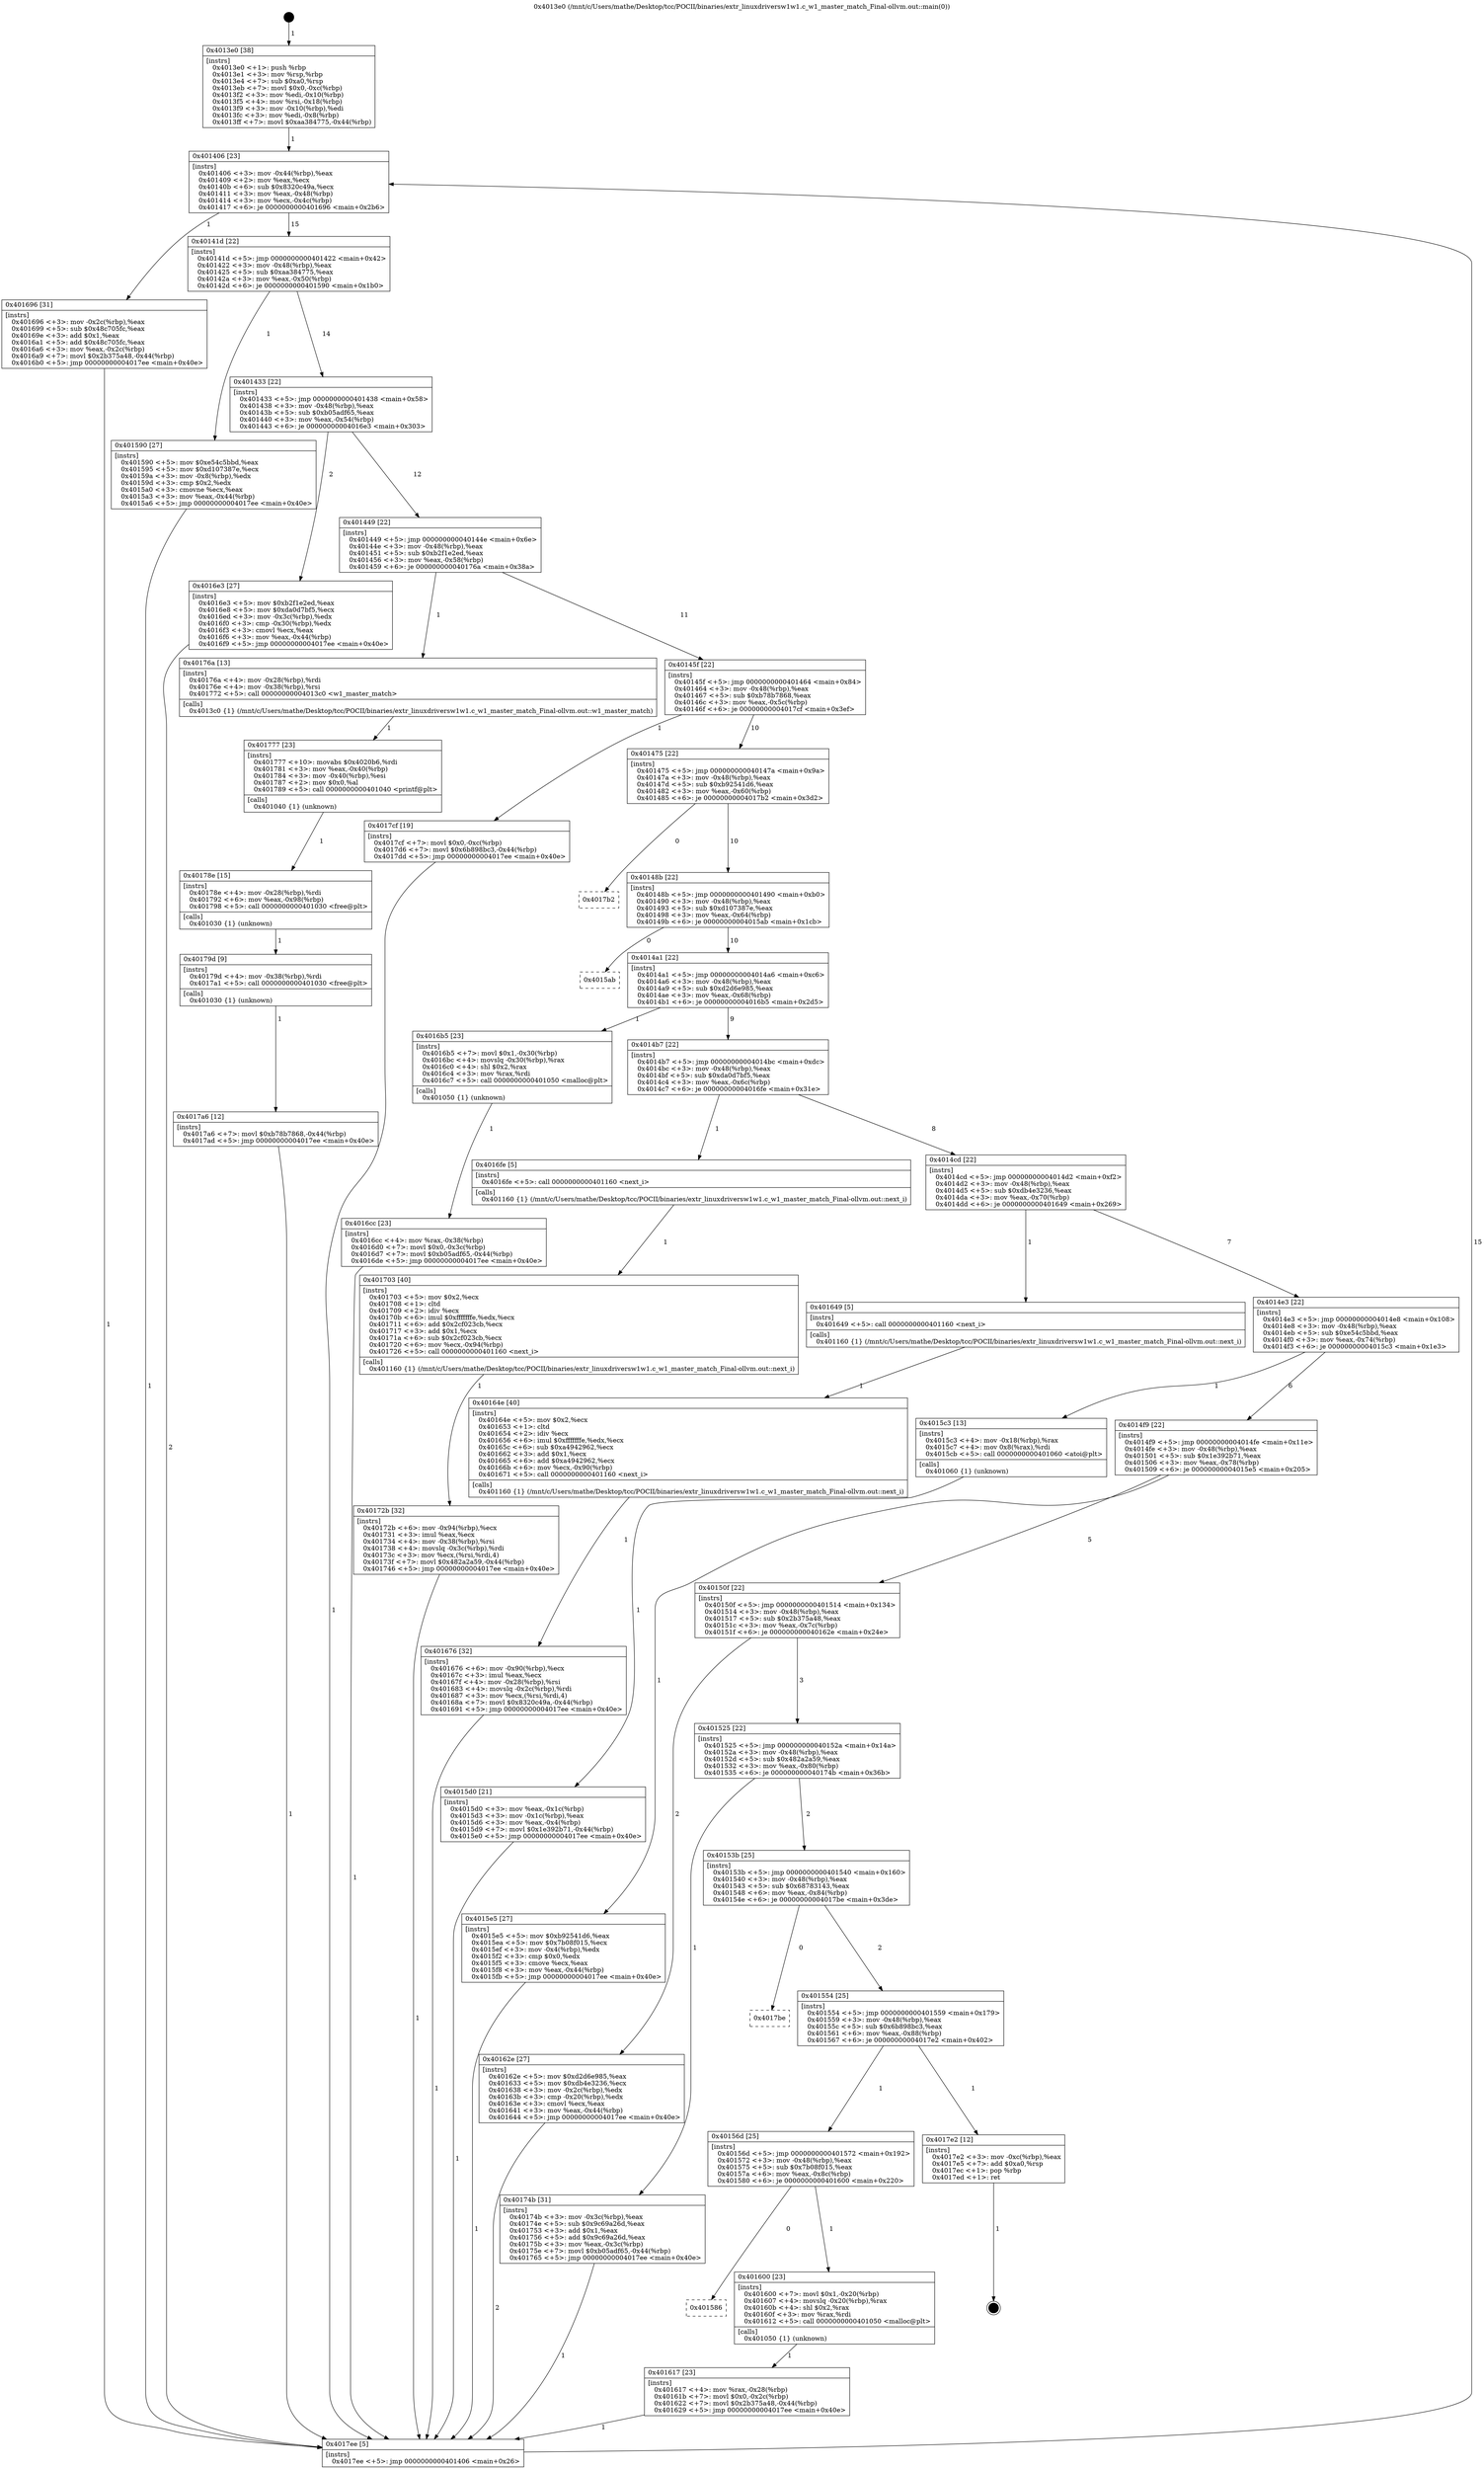 digraph "0x4013e0" {
  label = "0x4013e0 (/mnt/c/Users/mathe/Desktop/tcc/POCII/binaries/extr_linuxdriversw1w1.c_w1_master_match_Final-ollvm.out::main(0))"
  labelloc = "t"
  node[shape=record]

  Entry [label="",width=0.3,height=0.3,shape=circle,fillcolor=black,style=filled]
  "0x401406" [label="{
     0x401406 [23]\l
     | [instrs]\l
     &nbsp;&nbsp;0x401406 \<+3\>: mov -0x44(%rbp),%eax\l
     &nbsp;&nbsp;0x401409 \<+2\>: mov %eax,%ecx\l
     &nbsp;&nbsp;0x40140b \<+6\>: sub $0x8320c49a,%ecx\l
     &nbsp;&nbsp;0x401411 \<+3\>: mov %eax,-0x48(%rbp)\l
     &nbsp;&nbsp;0x401414 \<+3\>: mov %ecx,-0x4c(%rbp)\l
     &nbsp;&nbsp;0x401417 \<+6\>: je 0000000000401696 \<main+0x2b6\>\l
  }"]
  "0x401696" [label="{
     0x401696 [31]\l
     | [instrs]\l
     &nbsp;&nbsp;0x401696 \<+3\>: mov -0x2c(%rbp),%eax\l
     &nbsp;&nbsp;0x401699 \<+5\>: sub $0x48c705fc,%eax\l
     &nbsp;&nbsp;0x40169e \<+3\>: add $0x1,%eax\l
     &nbsp;&nbsp;0x4016a1 \<+5\>: add $0x48c705fc,%eax\l
     &nbsp;&nbsp;0x4016a6 \<+3\>: mov %eax,-0x2c(%rbp)\l
     &nbsp;&nbsp;0x4016a9 \<+7\>: movl $0x2b375a48,-0x44(%rbp)\l
     &nbsp;&nbsp;0x4016b0 \<+5\>: jmp 00000000004017ee \<main+0x40e\>\l
  }"]
  "0x40141d" [label="{
     0x40141d [22]\l
     | [instrs]\l
     &nbsp;&nbsp;0x40141d \<+5\>: jmp 0000000000401422 \<main+0x42\>\l
     &nbsp;&nbsp;0x401422 \<+3\>: mov -0x48(%rbp),%eax\l
     &nbsp;&nbsp;0x401425 \<+5\>: sub $0xaa384775,%eax\l
     &nbsp;&nbsp;0x40142a \<+3\>: mov %eax,-0x50(%rbp)\l
     &nbsp;&nbsp;0x40142d \<+6\>: je 0000000000401590 \<main+0x1b0\>\l
  }"]
  Exit [label="",width=0.3,height=0.3,shape=circle,fillcolor=black,style=filled,peripheries=2]
  "0x401590" [label="{
     0x401590 [27]\l
     | [instrs]\l
     &nbsp;&nbsp;0x401590 \<+5\>: mov $0xe54c5bbd,%eax\l
     &nbsp;&nbsp;0x401595 \<+5\>: mov $0xd107387e,%ecx\l
     &nbsp;&nbsp;0x40159a \<+3\>: mov -0x8(%rbp),%edx\l
     &nbsp;&nbsp;0x40159d \<+3\>: cmp $0x2,%edx\l
     &nbsp;&nbsp;0x4015a0 \<+3\>: cmovne %ecx,%eax\l
     &nbsp;&nbsp;0x4015a3 \<+3\>: mov %eax,-0x44(%rbp)\l
     &nbsp;&nbsp;0x4015a6 \<+5\>: jmp 00000000004017ee \<main+0x40e\>\l
  }"]
  "0x401433" [label="{
     0x401433 [22]\l
     | [instrs]\l
     &nbsp;&nbsp;0x401433 \<+5\>: jmp 0000000000401438 \<main+0x58\>\l
     &nbsp;&nbsp;0x401438 \<+3\>: mov -0x48(%rbp),%eax\l
     &nbsp;&nbsp;0x40143b \<+5\>: sub $0xb05adf65,%eax\l
     &nbsp;&nbsp;0x401440 \<+3\>: mov %eax,-0x54(%rbp)\l
     &nbsp;&nbsp;0x401443 \<+6\>: je 00000000004016e3 \<main+0x303\>\l
  }"]
  "0x4017ee" [label="{
     0x4017ee [5]\l
     | [instrs]\l
     &nbsp;&nbsp;0x4017ee \<+5\>: jmp 0000000000401406 \<main+0x26\>\l
  }"]
  "0x4013e0" [label="{
     0x4013e0 [38]\l
     | [instrs]\l
     &nbsp;&nbsp;0x4013e0 \<+1\>: push %rbp\l
     &nbsp;&nbsp;0x4013e1 \<+3\>: mov %rsp,%rbp\l
     &nbsp;&nbsp;0x4013e4 \<+7\>: sub $0xa0,%rsp\l
     &nbsp;&nbsp;0x4013eb \<+7\>: movl $0x0,-0xc(%rbp)\l
     &nbsp;&nbsp;0x4013f2 \<+3\>: mov %edi,-0x10(%rbp)\l
     &nbsp;&nbsp;0x4013f5 \<+4\>: mov %rsi,-0x18(%rbp)\l
     &nbsp;&nbsp;0x4013f9 \<+3\>: mov -0x10(%rbp),%edi\l
     &nbsp;&nbsp;0x4013fc \<+3\>: mov %edi,-0x8(%rbp)\l
     &nbsp;&nbsp;0x4013ff \<+7\>: movl $0xaa384775,-0x44(%rbp)\l
  }"]
  "0x4017a6" [label="{
     0x4017a6 [12]\l
     | [instrs]\l
     &nbsp;&nbsp;0x4017a6 \<+7\>: movl $0xb78b7868,-0x44(%rbp)\l
     &nbsp;&nbsp;0x4017ad \<+5\>: jmp 00000000004017ee \<main+0x40e\>\l
  }"]
  "0x4016e3" [label="{
     0x4016e3 [27]\l
     | [instrs]\l
     &nbsp;&nbsp;0x4016e3 \<+5\>: mov $0xb2f1e2ed,%eax\l
     &nbsp;&nbsp;0x4016e8 \<+5\>: mov $0xda0d7bf5,%ecx\l
     &nbsp;&nbsp;0x4016ed \<+3\>: mov -0x3c(%rbp),%edx\l
     &nbsp;&nbsp;0x4016f0 \<+3\>: cmp -0x30(%rbp),%edx\l
     &nbsp;&nbsp;0x4016f3 \<+3\>: cmovl %ecx,%eax\l
     &nbsp;&nbsp;0x4016f6 \<+3\>: mov %eax,-0x44(%rbp)\l
     &nbsp;&nbsp;0x4016f9 \<+5\>: jmp 00000000004017ee \<main+0x40e\>\l
  }"]
  "0x401449" [label="{
     0x401449 [22]\l
     | [instrs]\l
     &nbsp;&nbsp;0x401449 \<+5\>: jmp 000000000040144e \<main+0x6e\>\l
     &nbsp;&nbsp;0x40144e \<+3\>: mov -0x48(%rbp),%eax\l
     &nbsp;&nbsp;0x401451 \<+5\>: sub $0xb2f1e2ed,%eax\l
     &nbsp;&nbsp;0x401456 \<+3\>: mov %eax,-0x58(%rbp)\l
     &nbsp;&nbsp;0x401459 \<+6\>: je 000000000040176a \<main+0x38a\>\l
  }"]
  "0x40179d" [label="{
     0x40179d [9]\l
     | [instrs]\l
     &nbsp;&nbsp;0x40179d \<+4\>: mov -0x38(%rbp),%rdi\l
     &nbsp;&nbsp;0x4017a1 \<+5\>: call 0000000000401030 \<free@plt\>\l
     | [calls]\l
     &nbsp;&nbsp;0x401030 \{1\} (unknown)\l
  }"]
  "0x40176a" [label="{
     0x40176a [13]\l
     | [instrs]\l
     &nbsp;&nbsp;0x40176a \<+4\>: mov -0x28(%rbp),%rdi\l
     &nbsp;&nbsp;0x40176e \<+4\>: mov -0x38(%rbp),%rsi\l
     &nbsp;&nbsp;0x401772 \<+5\>: call 00000000004013c0 \<w1_master_match\>\l
     | [calls]\l
     &nbsp;&nbsp;0x4013c0 \{1\} (/mnt/c/Users/mathe/Desktop/tcc/POCII/binaries/extr_linuxdriversw1w1.c_w1_master_match_Final-ollvm.out::w1_master_match)\l
  }"]
  "0x40145f" [label="{
     0x40145f [22]\l
     | [instrs]\l
     &nbsp;&nbsp;0x40145f \<+5\>: jmp 0000000000401464 \<main+0x84\>\l
     &nbsp;&nbsp;0x401464 \<+3\>: mov -0x48(%rbp),%eax\l
     &nbsp;&nbsp;0x401467 \<+5\>: sub $0xb78b7868,%eax\l
     &nbsp;&nbsp;0x40146c \<+3\>: mov %eax,-0x5c(%rbp)\l
     &nbsp;&nbsp;0x40146f \<+6\>: je 00000000004017cf \<main+0x3ef\>\l
  }"]
  "0x40178e" [label="{
     0x40178e [15]\l
     | [instrs]\l
     &nbsp;&nbsp;0x40178e \<+4\>: mov -0x28(%rbp),%rdi\l
     &nbsp;&nbsp;0x401792 \<+6\>: mov %eax,-0x98(%rbp)\l
     &nbsp;&nbsp;0x401798 \<+5\>: call 0000000000401030 \<free@plt\>\l
     | [calls]\l
     &nbsp;&nbsp;0x401030 \{1\} (unknown)\l
  }"]
  "0x4017cf" [label="{
     0x4017cf [19]\l
     | [instrs]\l
     &nbsp;&nbsp;0x4017cf \<+7\>: movl $0x0,-0xc(%rbp)\l
     &nbsp;&nbsp;0x4017d6 \<+7\>: movl $0x6b898bc3,-0x44(%rbp)\l
     &nbsp;&nbsp;0x4017dd \<+5\>: jmp 00000000004017ee \<main+0x40e\>\l
  }"]
  "0x401475" [label="{
     0x401475 [22]\l
     | [instrs]\l
     &nbsp;&nbsp;0x401475 \<+5\>: jmp 000000000040147a \<main+0x9a\>\l
     &nbsp;&nbsp;0x40147a \<+3\>: mov -0x48(%rbp),%eax\l
     &nbsp;&nbsp;0x40147d \<+5\>: sub $0xb92541d6,%eax\l
     &nbsp;&nbsp;0x401482 \<+3\>: mov %eax,-0x60(%rbp)\l
     &nbsp;&nbsp;0x401485 \<+6\>: je 00000000004017b2 \<main+0x3d2\>\l
  }"]
  "0x401777" [label="{
     0x401777 [23]\l
     | [instrs]\l
     &nbsp;&nbsp;0x401777 \<+10\>: movabs $0x4020b6,%rdi\l
     &nbsp;&nbsp;0x401781 \<+3\>: mov %eax,-0x40(%rbp)\l
     &nbsp;&nbsp;0x401784 \<+3\>: mov -0x40(%rbp),%esi\l
     &nbsp;&nbsp;0x401787 \<+2\>: mov $0x0,%al\l
     &nbsp;&nbsp;0x401789 \<+5\>: call 0000000000401040 \<printf@plt\>\l
     | [calls]\l
     &nbsp;&nbsp;0x401040 \{1\} (unknown)\l
  }"]
  "0x4017b2" [label="{
     0x4017b2\l
  }", style=dashed]
  "0x40148b" [label="{
     0x40148b [22]\l
     | [instrs]\l
     &nbsp;&nbsp;0x40148b \<+5\>: jmp 0000000000401490 \<main+0xb0\>\l
     &nbsp;&nbsp;0x401490 \<+3\>: mov -0x48(%rbp),%eax\l
     &nbsp;&nbsp;0x401493 \<+5\>: sub $0xd107387e,%eax\l
     &nbsp;&nbsp;0x401498 \<+3\>: mov %eax,-0x64(%rbp)\l
     &nbsp;&nbsp;0x40149b \<+6\>: je 00000000004015ab \<main+0x1cb\>\l
  }"]
  "0x40172b" [label="{
     0x40172b [32]\l
     | [instrs]\l
     &nbsp;&nbsp;0x40172b \<+6\>: mov -0x94(%rbp),%ecx\l
     &nbsp;&nbsp;0x401731 \<+3\>: imul %eax,%ecx\l
     &nbsp;&nbsp;0x401734 \<+4\>: mov -0x38(%rbp),%rsi\l
     &nbsp;&nbsp;0x401738 \<+4\>: movslq -0x3c(%rbp),%rdi\l
     &nbsp;&nbsp;0x40173c \<+3\>: mov %ecx,(%rsi,%rdi,4)\l
     &nbsp;&nbsp;0x40173f \<+7\>: movl $0x482a2a59,-0x44(%rbp)\l
     &nbsp;&nbsp;0x401746 \<+5\>: jmp 00000000004017ee \<main+0x40e\>\l
  }"]
  "0x4015ab" [label="{
     0x4015ab\l
  }", style=dashed]
  "0x4014a1" [label="{
     0x4014a1 [22]\l
     | [instrs]\l
     &nbsp;&nbsp;0x4014a1 \<+5\>: jmp 00000000004014a6 \<main+0xc6\>\l
     &nbsp;&nbsp;0x4014a6 \<+3\>: mov -0x48(%rbp),%eax\l
     &nbsp;&nbsp;0x4014a9 \<+5\>: sub $0xd2d6e985,%eax\l
     &nbsp;&nbsp;0x4014ae \<+3\>: mov %eax,-0x68(%rbp)\l
     &nbsp;&nbsp;0x4014b1 \<+6\>: je 00000000004016b5 \<main+0x2d5\>\l
  }"]
  "0x401703" [label="{
     0x401703 [40]\l
     | [instrs]\l
     &nbsp;&nbsp;0x401703 \<+5\>: mov $0x2,%ecx\l
     &nbsp;&nbsp;0x401708 \<+1\>: cltd\l
     &nbsp;&nbsp;0x401709 \<+2\>: idiv %ecx\l
     &nbsp;&nbsp;0x40170b \<+6\>: imul $0xfffffffe,%edx,%ecx\l
     &nbsp;&nbsp;0x401711 \<+6\>: add $0x2cf023cb,%ecx\l
     &nbsp;&nbsp;0x401717 \<+3\>: add $0x1,%ecx\l
     &nbsp;&nbsp;0x40171a \<+6\>: sub $0x2cf023cb,%ecx\l
     &nbsp;&nbsp;0x401720 \<+6\>: mov %ecx,-0x94(%rbp)\l
     &nbsp;&nbsp;0x401726 \<+5\>: call 0000000000401160 \<next_i\>\l
     | [calls]\l
     &nbsp;&nbsp;0x401160 \{1\} (/mnt/c/Users/mathe/Desktop/tcc/POCII/binaries/extr_linuxdriversw1w1.c_w1_master_match_Final-ollvm.out::next_i)\l
  }"]
  "0x4016b5" [label="{
     0x4016b5 [23]\l
     | [instrs]\l
     &nbsp;&nbsp;0x4016b5 \<+7\>: movl $0x1,-0x30(%rbp)\l
     &nbsp;&nbsp;0x4016bc \<+4\>: movslq -0x30(%rbp),%rax\l
     &nbsp;&nbsp;0x4016c0 \<+4\>: shl $0x2,%rax\l
     &nbsp;&nbsp;0x4016c4 \<+3\>: mov %rax,%rdi\l
     &nbsp;&nbsp;0x4016c7 \<+5\>: call 0000000000401050 \<malloc@plt\>\l
     | [calls]\l
     &nbsp;&nbsp;0x401050 \{1\} (unknown)\l
  }"]
  "0x4014b7" [label="{
     0x4014b7 [22]\l
     | [instrs]\l
     &nbsp;&nbsp;0x4014b7 \<+5\>: jmp 00000000004014bc \<main+0xdc\>\l
     &nbsp;&nbsp;0x4014bc \<+3\>: mov -0x48(%rbp),%eax\l
     &nbsp;&nbsp;0x4014bf \<+5\>: sub $0xda0d7bf5,%eax\l
     &nbsp;&nbsp;0x4014c4 \<+3\>: mov %eax,-0x6c(%rbp)\l
     &nbsp;&nbsp;0x4014c7 \<+6\>: je 00000000004016fe \<main+0x31e\>\l
  }"]
  "0x4016cc" [label="{
     0x4016cc [23]\l
     | [instrs]\l
     &nbsp;&nbsp;0x4016cc \<+4\>: mov %rax,-0x38(%rbp)\l
     &nbsp;&nbsp;0x4016d0 \<+7\>: movl $0x0,-0x3c(%rbp)\l
     &nbsp;&nbsp;0x4016d7 \<+7\>: movl $0xb05adf65,-0x44(%rbp)\l
     &nbsp;&nbsp;0x4016de \<+5\>: jmp 00000000004017ee \<main+0x40e\>\l
  }"]
  "0x4016fe" [label="{
     0x4016fe [5]\l
     | [instrs]\l
     &nbsp;&nbsp;0x4016fe \<+5\>: call 0000000000401160 \<next_i\>\l
     | [calls]\l
     &nbsp;&nbsp;0x401160 \{1\} (/mnt/c/Users/mathe/Desktop/tcc/POCII/binaries/extr_linuxdriversw1w1.c_w1_master_match_Final-ollvm.out::next_i)\l
  }"]
  "0x4014cd" [label="{
     0x4014cd [22]\l
     | [instrs]\l
     &nbsp;&nbsp;0x4014cd \<+5\>: jmp 00000000004014d2 \<main+0xf2\>\l
     &nbsp;&nbsp;0x4014d2 \<+3\>: mov -0x48(%rbp),%eax\l
     &nbsp;&nbsp;0x4014d5 \<+5\>: sub $0xdb4e3236,%eax\l
     &nbsp;&nbsp;0x4014da \<+3\>: mov %eax,-0x70(%rbp)\l
     &nbsp;&nbsp;0x4014dd \<+6\>: je 0000000000401649 \<main+0x269\>\l
  }"]
  "0x401676" [label="{
     0x401676 [32]\l
     | [instrs]\l
     &nbsp;&nbsp;0x401676 \<+6\>: mov -0x90(%rbp),%ecx\l
     &nbsp;&nbsp;0x40167c \<+3\>: imul %eax,%ecx\l
     &nbsp;&nbsp;0x40167f \<+4\>: mov -0x28(%rbp),%rsi\l
     &nbsp;&nbsp;0x401683 \<+4\>: movslq -0x2c(%rbp),%rdi\l
     &nbsp;&nbsp;0x401687 \<+3\>: mov %ecx,(%rsi,%rdi,4)\l
     &nbsp;&nbsp;0x40168a \<+7\>: movl $0x8320c49a,-0x44(%rbp)\l
     &nbsp;&nbsp;0x401691 \<+5\>: jmp 00000000004017ee \<main+0x40e\>\l
  }"]
  "0x401649" [label="{
     0x401649 [5]\l
     | [instrs]\l
     &nbsp;&nbsp;0x401649 \<+5\>: call 0000000000401160 \<next_i\>\l
     | [calls]\l
     &nbsp;&nbsp;0x401160 \{1\} (/mnt/c/Users/mathe/Desktop/tcc/POCII/binaries/extr_linuxdriversw1w1.c_w1_master_match_Final-ollvm.out::next_i)\l
  }"]
  "0x4014e3" [label="{
     0x4014e3 [22]\l
     | [instrs]\l
     &nbsp;&nbsp;0x4014e3 \<+5\>: jmp 00000000004014e8 \<main+0x108\>\l
     &nbsp;&nbsp;0x4014e8 \<+3\>: mov -0x48(%rbp),%eax\l
     &nbsp;&nbsp;0x4014eb \<+5\>: sub $0xe54c5bbd,%eax\l
     &nbsp;&nbsp;0x4014f0 \<+3\>: mov %eax,-0x74(%rbp)\l
     &nbsp;&nbsp;0x4014f3 \<+6\>: je 00000000004015c3 \<main+0x1e3\>\l
  }"]
  "0x40164e" [label="{
     0x40164e [40]\l
     | [instrs]\l
     &nbsp;&nbsp;0x40164e \<+5\>: mov $0x2,%ecx\l
     &nbsp;&nbsp;0x401653 \<+1\>: cltd\l
     &nbsp;&nbsp;0x401654 \<+2\>: idiv %ecx\l
     &nbsp;&nbsp;0x401656 \<+6\>: imul $0xfffffffe,%edx,%ecx\l
     &nbsp;&nbsp;0x40165c \<+6\>: sub $0xa4942962,%ecx\l
     &nbsp;&nbsp;0x401662 \<+3\>: add $0x1,%ecx\l
     &nbsp;&nbsp;0x401665 \<+6\>: add $0xa4942962,%ecx\l
     &nbsp;&nbsp;0x40166b \<+6\>: mov %ecx,-0x90(%rbp)\l
     &nbsp;&nbsp;0x401671 \<+5\>: call 0000000000401160 \<next_i\>\l
     | [calls]\l
     &nbsp;&nbsp;0x401160 \{1\} (/mnt/c/Users/mathe/Desktop/tcc/POCII/binaries/extr_linuxdriversw1w1.c_w1_master_match_Final-ollvm.out::next_i)\l
  }"]
  "0x4015c3" [label="{
     0x4015c3 [13]\l
     | [instrs]\l
     &nbsp;&nbsp;0x4015c3 \<+4\>: mov -0x18(%rbp),%rax\l
     &nbsp;&nbsp;0x4015c7 \<+4\>: mov 0x8(%rax),%rdi\l
     &nbsp;&nbsp;0x4015cb \<+5\>: call 0000000000401060 \<atoi@plt\>\l
     | [calls]\l
     &nbsp;&nbsp;0x401060 \{1\} (unknown)\l
  }"]
  "0x4014f9" [label="{
     0x4014f9 [22]\l
     | [instrs]\l
     &nbsp;&nbsp;0x4014f9 \<+5\>: jmp 00000000004014fe \<main+0x11e\>\l
     &nbsp;&nbsp;0x4014fe \<+3\>: mov -0x48(%rbp),%eax\l
     &nbsp;&nbsp;0x401501 \<+5\>: sub $0x1e392b71,%eax\l
     &nbsp;&nbsp;0x401506 \<+3\>: mov %eax,-0x78(%rbp)\l
     &nbsp;&nbsp;0x401509 \<+6\>: je 00000000004015e5 \<main+0x205\>\l
  }"]
  "0x4015d0" [label="{
     0x4015d0 [21]\l
     | [instrs]\l
     &nbsp;&nbsp;0x4015d0 \<+3\>: mov %eax,-0x1c(%rbp)\l
     &nbsp;&nbsp;0x4015d3 \<+3\>: mov -0x1c(%rbp),%eax\l
     &nbsp;&nbsp;0x4015d6 \<+3\>: mov %eax,-0x4(%rbp)\l
     &nbsp;&nbsp;0x4015d9 \<+7\>: movl $0x1e392b71,-0x44(%rbp)\l
     &nbsp;&nbsp;0x4015e0 \<+5\>: jmp 00000000004017ee \<main+0x40e\>\l
  }"]
  "0x401617" [label="{
     0x401617 [23]\l
     | [instrs]\l
     &nbsp;&nbsp;0x401617 \<+4\>: mov %rax,-0x28(%rbp)\l
     &nbsp;&nbsp;0x40161b \<+7\>: movl $0x0,-0x2c(%rbp)\l
     &nbsp;&nbsp;0x401622 \<+7\>: movl $0x2b375a48,-0x44(%rbp)\l
     &nbsp;&nbsp;0x401629 \<+5\>: jmp 00000000004017ee \<main+0x40e\>\l
  }"]
  "0x4015e5" [label="{
     0x4015e5 [27]\l
     | [instrs]\l
     &nbsp;&nbsp;0x4015e5 \<+5\>: mov $0xb92541d6,%eax\l
     &nbsp;&nbsp;0x4015ea \<+5\>: mov $0x7b08f015,%ecx\l
     &nbsp;&nbsp;0x4015ef \<+3\>: mov -0x4(%rbp),%edx\l
     &nbsp;&nbsp;0x4015f2 \<+3\>: cmp $0x0,%edx\l
     &nbsp;&nbsp;0x4015f5 \<+3\>: cmove %ecx,%eax\l
     &nbsp;&nbsp;0x4015f8 \<+3\>: mov %eax,-0x44(%rbp)\l
     &nbsp;&nbsp;0x4015fb \<+5\>: jmp 00000000004017ee \<main+0x40e\>\l
  }"]
  "0x40150f" [label="{
     0x40150f [22]\l
     | [instrs]\l
     &nbsp;&nbsp;0x40150f \<+5\>: jmp 0000000000401514 \<main+0x134\>\l
     &nbsp;&nbsp;0x401514 \<+3\>: mov -0x48(%rbp),%eax\l
     &nbsp;&nbsp;0x401517 \<+5\>: sub $0x2b375a48,%eax\l
     &nbsp;&nbsp;0x40151c \<+3\>: mov %eax,-0x7c(%rbp)\l
     &nbsp;&nbsp;0x40151f \<+6\>: je 000000000040162e \<main+0x24e\>\l
  }"]
  "0x401586" [label="{
     0x401586\l
  }", style=dashed]
  "0x40162e" [label="{
     0x40162e [27]\l
     | [instrs]\l
     &nbsp;&nbsp;0x40162e \<+5\>: mov $0xd2d6e985,%eax\l
     &nbsp;&nbsp;0x401633 \<+5\>: mov $0xdb4e3236,%ecx\l
     &nbsp;&nbsp;0x401638 \<+3\>: mov -0x2c(%rbp),%edx\l
     &nbsp;&nbsp;0x40163b \<+3\>: cmp -0x20(%rbp),%edx\l
     &nbsp;&nbsp;0x40163e \<+3\>: cmovl %ecx,%eax\l
     &nbsp;&nbsp;0x401641 \<+3\>: mov %eax,-0x44(%rbp)\l
     &nbsp;&nbsp;0x401644 \<+5\>: jmp 00000000004017ee \<main+0x40e\>\l
  }"]
  "0x401525" [label="{
     0x401525 [22]\l
     | [instrs]\l
     &nbsp;&nbsp;0x401525 \<+5\>: jmp 000000000040152a \<main+0x14a\>\l
     &nbsp;&nbsp;0x40152a \<+3\>: mov -0x48(%rbp),%eax\l
     &nbsp;&nbsp;0x40152d \<+5\>: sub $0x482a2a59,%eax\l
     &nbsp;&nbsp;0x401532 \<+3\>: mov %eax,-0x80(%rbp)\l
     &nbsp;&nbsp;0x401535 \<+6\>: je 000000000040174b \<main+0x36b\>\l
  }"]
  "0x401600" [label="{
     0x401600 [23]\l
     | [instrs]\l
     &nbsp;&nbsp;0x401600 \<+7\>: movl $0x1,-0x20(%rbp)\l
     &nbsp;&nbsp;0x401607 \<+4\>: movslq -0x20(%rbp),%rax\l
     &nbsp;&nbsp;0x40160b \<+4\>: shl $0x2,%rax\l
     &nbsp;&nbsp;0x40160f \<+3\>: mov %rax,%rdi\l
     &nbsp;&nbsp;0x401612 \<+5\>: call 0000000000401050 \<malloc@plt\>\l
     | [calls]\l
     &nbsp;&nbsp;0x401050 \{1\} (unknown)\l
  }"]
  "0x40174b" [label="{
     0x40174b [31]\l
     | [instrs]\l
     &nbsp;&nbsp;0x40174b \<+3\>: mov -0x3c(%rbp),%eax\l
     &nbsp;&nbsp;0x40174e \<+5\>: sub $0x9c69a26d,%eax\l
     &nbsp;&nbsp;0x401753 \<+3\>: add $0x1,%eax\l
     &nbsp;&nbsp;0x401756 \<+5\>: add $0x9c69a26d,%eax\l
     &nbsp;&nbsp;0x40175b \<+3\>: mov %eax,-0x3c(%rbp)\l
     &nbsp;&nbsp;0x40175e \<+7\>: movl $0xb05adf65,-0x44(%rbp)\l
     &nbsp;&nbsp;0x401765 \<+5\>: jmp 00000000004017ee \<main+0x40e\>\l
  }"]
  "0x40153b" [label="{
     0x40153b [25]\l
     | [instrs]\l
     &nbsp;&nbsp;0x40153b \<+5\>: jmp 0000000000401540 \<main+0x160\>\l
     &nbsp;&nbsp;0x401540 \<+3\>: mov -0x48(%rbp),%eax\l
     &nbsp;&nbsp;0x401543 \<+5\>: sub $0x68783143,%eax\l
     &nbsp;&nbsp;0x401548 \<+6\>: mov %eax,-0x84(%rbp)\l
     &nbsp;&nbsp;0x40154e \<+6\>: je 00000000004017be \<main+0x3de\>\l
  }"]
  "0x40156d" [label="{
     0x40156d [25]\l
     | [instrs]\l
     &nbsp;&nbsp;0x40156d \<+5\>: jmp 0000000000401572 \<main+0x192\>\l
     &nbsp;&nbsp;0x401572 \<+3\>: mov -0x48(%rbp),%eax\l
     &nbsp;&nbsp;0x401575 \<+5\>: sub $0x7b08f015,%eax\l
     &nbsp;&nbsp;0x40157a \<+6\>: mov %eax,-0x8c(%rbp)\l
     &nbsp;&nbsp;0x401580 \<+6\>: je 0000000000401600 \<main+0x220\>\l
  }"]
  "0x4017be" [label="{
     0x4017be\l
  }", style=dashed]
  "0x401554" [label="{
     0x401554 [25]\l
     | [instrs]\l
     &nbsp;&nbsp;0x401554 \<+5\>: jmp 0000000000401559 \<main+0x179\>\l
     &nbsp;&nbsp;0x401559 \<+3\>: mov -0x48(%rbp),%eax\l
     &nbsp;&nbsp;0x40155c \<+5\>: sub $0x6b898bc3,%eax\l
     &nbsp;&nbsp;0x401561 \<+6\>: mov %eax,-0x88(%rbp)\l
     &nbsp;&nbsp;0x401567 \<+6\>: je 00000000004017e2 \<main+0x402\>\l
  }"]
  "0x4017e2" [label="{
     0x4017e2 [12]\l
     | [instrs]\l
     &nbsp;&nbsp;0x4017e2 \<+3\>: mov -0xc(%rbp),%eax\l
     &nbsp;&nbsp;0x4017e5 \<+7\>: add $0xa0,%rsp\l
     &nbsp;&nbsp;0x4017ec \<+1\>: pop %rbp\l
     &nbsp;&nbsp;0x4017ed \<+1\>: ret\l
  }"]
  Entry -> "0x4013e0" [label=" 1"]
  "0x401406" -> "0x401696" [label=" 1"]
  "0x401406" -> "0x40141d" [label=" 15"]
  "0x4017e2" -> Exit [label=" 1"]
  "0x40141d" -> "0x401590" [label=" 1"]
  "0x40141d" -> "0x401433" [label=" 14"]
  "0x401590" -> "0x4017ee" [label=" 1"]
  "0x4013e0" -> "0x401406" [label=" 1"]
  "0x4017ee" -> "0x401406" [label=" 15"]
  "0x4017cf" -> "0x4017ee" [label=" 1"]
  "0x401433" -> "0x4016e3" [label=" 2"]
  "0x401433" -> "0x401449" [label=" 12"]
  "0x4017a6" -> "0x4017ee" [label=" 1"]
  "0x401449" -> "0x40176a" [label=" 1"]
  "0x401449" -> "0x40145f" [label=" 11"]
  "0x40179d" -> "0x4017a6" [label=" 1"]
  "0x40145f" -> "0x4017cf" [label=" 1"]
  "0x40145f" -> "0x401475" [label=" 10"]
  "0x40178e" -> "0x40179d" [label=" 1"]
  "0x401475" -> "0x4017b2" [label=" 0"]
  "0x401475" -> "0x40148b" [label=" 10"]
  "0x401777" -> "0x40178e" [label=" 1"]
  "0x40148b" -> "0x4015ab" [label=" 0"]
  "0x40148b" -> "0x4014a1" [label=" 10"]
  "0x40176a" -> "0x401777" [label=" 1"]
  "0x4014a1" -> "0x4016b5" [label=" 1"]
  "0x4014a1" -> "0x4014b7" [label=" 9"]
  "0x40174b" -> "0x4017ee" [label=" 1"]
  "0x4014b7" -> "0x4016fe" [label=" 1"]
  "0x4014b7" -> "0x4014cd" [label=" 8"]
  "0x40172b" -> "0x4017ee" [label=" 1"]
  "0x4014cd" -> "0x401649" [label=" 1"]
  "0x4014cd" -> "0x4014e3" [label=" 7"]
  "0x401703" -> "0x40172b" [label=" 1"]
  "0x4014e3" -> "0x4015c3" [label=" 1"]
  "0x4014e3" -> "0x4014f9" [label=" 6"]
  "0x4015c3" -> "0x4015d0" [label=" 1"]
  "0x4015d0" -> "0x4017ee" [label=" 1"]
  "0x4016fe" -> "0x401703" [label=" 1"]
  "0x4014f9" -> "0x4015e5" [label=" 1"]
  "0x4014f9" -> "0x40150f" [label=" 5"]
  "0x4015e5" -> "0x4017ee" [label=" 1"]
  "0x4016e3" -> "0x4017ee" [label=" 2"]
  "0x40150f" -> "0x40162e" [label=" 2"]
  "0x40150f" -> "0x401525" [label=" 3"]
  "0x4016cc" -> "0x4017ee" [label=" 1"]
  "0x401525" -> "0x40174b" [label=" 1"]
  "0x401525" -> "0x40153b" [label=" 2"]
  "0x4016b5" -> "0x4016cc" [label=" 1"]
  "0x40153b" -> "0x4017be" [label=" 0"]
  "0x40153b" -> "0x401554" [label=" 2"]
  "0x401676" -> "0x4017ee" [label=" 1"]
  "0x401554" -> "0x4017e2" [label=" 1"]
  "0x401554" -> "0x40156d" [label=" 1"]
  "0x401696" -> "0x4017ee" [label=" 1"]
  "0x40156d" -> "0x401600" [label=" 1"]
  "0x40156d" -> "0x401586" [label=" 0"]
  "0x401600" -> "0x401617" [label=" 1"]
  "0x401617" -> "0x4017ee" [label=" 1"]
  "0x40162e" -> "0x4017ee" [label=" 2"]
  "0x401649" -> "0x40164e" [label=" 1"]
  "0x40164e" -> "0x401676" [label=" 1"]
}
